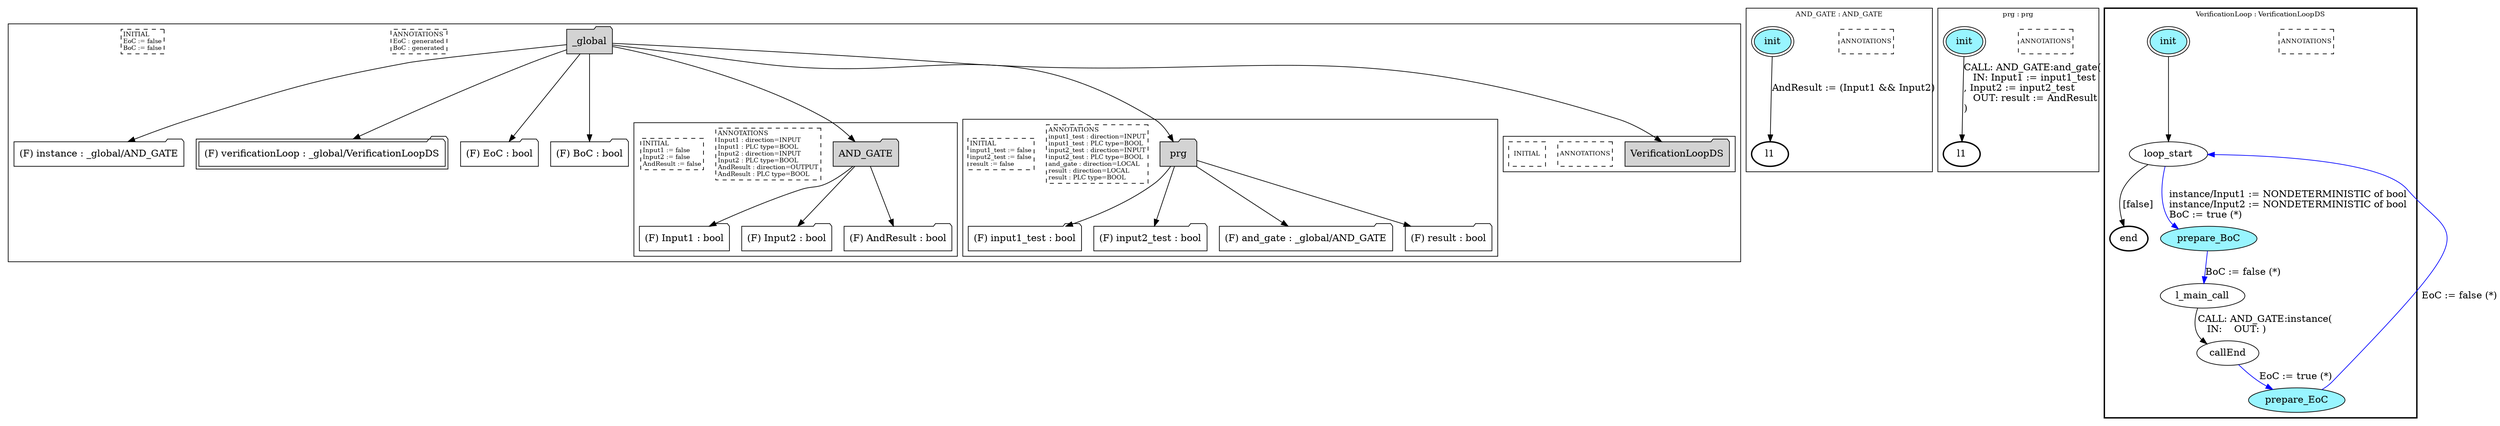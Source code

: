 digraph G {
	subgraph cluster__global1427396510 {
		node [shape="folder", style="filled"];
		//label="_global";
		_global1427396510 [label="_global"];
		_global1427396510 -> instance2136793918;
		instance2136793918 [label = "(F) instance : _global/AND_GATE", fillcolor="white" ];
		_global1427396510 -> verificationLoop578458429;
		verificationLoop578458429 [label = "(F) verificationLoop : _global/VerificationLoopDS", fillcolor="white" , peripheries=2];
		_global1427396510 -> EoC11529827;
		EoC11529827 [label = "(F) EoC : bool", fillcolor="white" ];
		_global1427396510 -> BoC1400677006;
		BoC1400677006 [label = "(F) BoC : bool", fillcolor="white" ];
		_global1427396510 -> AND_GATE1489251468;
		subgraph cluster_AND_GATE1489251468 {
			node [shape="folder", style="filled"];
			//label="AND_GATE";
			AND_GATE1489251468 [label="AND_GATE"];
			AND_GATE1489251468 -> Input11566578738;
			Input11566578738 [label = "(F) Input1 : bool", fillcolor="white" ];
			AND_GATE1489251468 -> Input21678516587;
			Input21678516587 [label = "(F) Input2 : bool", fillcolor="white" ];
			AND_GATE1489251468 -> AndResult1257319011;
			AndResult1257319011 [label = "(F) AndResult : bool", fillcolor="white" ];
			
			annotations_pseudonode_AND_GATE1489251468 [
				label="ANNOTATIONS\lInput1 : direction=INPUT\lInput1 : PLC type=BOOL\lInput2 : direction=INPUT\lInput2 : PLC type=BOOL\lAndResult : direction=OUTPUT\lAndResult : PLC type=BOOL\l",
				fontsize=9, margin="0.04,0.04", fillcolor="white", shape="rectangle", style="dashed"];
			initamt_pseudonode_AND_GATE1489251468 [
				label="INITIAL\lInput1 := false\lInput2 := false\lAndResult := false\l",
				fontsize=9, margin="0.04,0.04", fillcolor="lightyellow", shape="rectangle", style="dashed"];
		}
		_global1427396510 -> prg1796660881;
		subgraph cluster_prg1796660881 {
			node [shape="folder", style="filled"];
			//label="prg";
			prg1796660881 [label="prg"];
			prg1796660881 -> input1_test592655690;
			input1_test592655690 [label = "(F) input1_test : bool", fillcolor="white" ];
			prg1796660881 -> input2_test218857805;
			input2_test218857805 [label = "(F) input2_test : bool", fillcolor="white" ];
			prg1796660881 -> and_gate1719990258;
			and_gate1719990258 [label = "(F) and_gate : _global/AND_GATE", fillcolor="white" ];
			prg1796660881 -> result1290584410;
			result1290584410 [label = "(F) result : bool", fillcolor="white" ];
			
			annotations_pseudonode_prg1796660881 [
				label="ANNOTATIONS\linput1_test : direction=INPUT\linput1_test : PLC type=BOOL\linput2_test : direction=INPUT\linput2_test : PLC type=BOOL\land_gate : direction=LOCAL\lresult : direction=LOCAL\lresult : PLC type=BOOL\l",
				fontsize=9, margin="0.04,0.04", fillcolor="white", shape="rectangle", style="dashed"];
			initamt_pseudonode_prg1796660881 [
				label="INITIAL\linput1_test := false\linput2_test := false\lresult := false\l",
				fontsize=9, margin="0.04,0.04", fillcolor="lightyellow", shape="rectangle", style="dashed"];
		}
		_global1427396510 -> VerificationLoopDS143830798;
		subgraph cluster_VerificationLoopDS143830798 {
			node [shape="folder", style="filled"];
			//label="VerificationLoopDS";
			VerificationLoopDS143830798 [label="VerificationLoopDS"];
			
			annotations_pseudonode_VerificationLoopDS143830798 [
				label="ANNOTATIONS",
				fontsize=9, margin="0.04,0.04", fillcolor="white", shape="rectangle", style="dashed"];
			initamt_pseudonode_VerificationLoopDS143830798 [
				label="INITIAL",
				fontsize=9, margin="0.04,0.04", fillcolor="lightyellow", shape="rectangle", style="dashed"];
		}
		
		annotations_pseudonode__global1427396510 [
			label="ANNOTATIONS\lEoC : generated\lBoC : generated\l",
			fontsize=9, margin="0.04,0.04", fillcolor="white", shape="rectangle", style="dashed"];
		initamt_pseudonode__global1427396510 [
			label="INITIAL\lEoC := false\lBoC := false\l",
			fontsize=9, margin="0.04,0.04", fillcolor="lightyellow", shape="rectangle", style="dashed"];
	}
	subgraph clusterAND_GATE {
		node [style="filled"];
		color="black";
		fontsize=10;
		ranksep=0.4;
		
		label="AND_GATE : AND_GATE";
		
		annotations_pseudonode_AND_GATE [
			label="ANNOTATIONS",
			fontsize=9, margin="0.04,0.04", fillcolor="white", shape="rectangle", style="dashed"];
		
		init_AND_GATE [label="init", color="black", fillcolor="cadetblue1", peripheries=2, shape="ellipse"];
		l1_AND_GATE [label="l1", color="black", fillcolor="white", style=bold, shape="ellipse"];
		init_AND_GATE -> l1_AND_GATE [color="black", label="AndResult := (Input1 && Input2)"];
	}
	subgraph clusterprg {
		node [style="filled"];
		color="black";
		fontsize=10;
		ranksep=0.4;
		
		label="prg : prg";
		
		annotations_pseudonode_prg [
			label="ANNOTATIONS",
			fontsize=9, margin="0.04,0.04", fillcolor="white", shape="rectangle", style="dashed"];
		
		init_prg [label="init", color="black", fillcolor="cadetblue1", peripheries=2, shape="ellipse"];
		l1_prg [label="l1", color="black", fillcolor="white", style=bold, shape="ellipse"];
		init_prg -> l1_prg [color="black", label="CALL: AND_GATE:and_gate(\l   IN: Input1 := input1_test\l, Input2 := input2_test\l   OUT: result := AndResult\l)\l"];
	}
	subgraph clusterVerificationLoop {
		node [style="filled"];
		style=bold;
		color="black";
		fontsize=10;
		ranksep=0.4;
		
		label="VerificationLoop : VerificationLoopDS";
		
		annotations_pseudonode_VerificationLoop [
			label="ANNOTATIONS",
			fontsize=9, margin="0.04,0.04", fillcolor="white", shape="rectangle", style="dashed"];
		
		init_VerificationLoop [label="init", color="black", fillcolor="cadetblue1", peripheries=2, shape="ellipse"];
		end_VerificationLoop [label="end", color="black", fillcolor="cadetblue1", style=bold, shape="ellipse"];
		loop_start_VerificationLoop [label="loop_start", color="black", fillcolor="white", shape="ellipse"];
		prepare_BoC_VerificationLoop [label="prepare_BoC", color="black", fillcolor="cadetblue1", shape="ellipse"];
		l_main_call_VerificationLoop [label="l_main_call", color="black", fillcolor="white", shape="ellipse"];
		callEnd_VerificationLoop [label="callEnd", color="black", fillcolor="white", shape="ellipse"];
		prepare_EoC_VerificationLoop [label="prepare_EoC", color="black", fillcolor="cadetblue1", shape="ellipse"];
		init_VerificationLoop -> loop_start_VerificationLoop [color="black", label=""];
		loop_start_VerificationLoop -> prepare_BoC_VerificationLoop [color="blue", label="instance/Input1 := NONDETERMINISTIC of bool\linstance/Input2 := NONDETERMINISTIC of bool\lBoC := true (*)\l"];
		prepare_BoC_VerificationLoop -> l_main_call_VerificationLoop [color="blue", label="BoC := false (*)"];
		l_main_call_VerificationLoop -> callEnd_VerificationLoop [color="black", label="CALL: AND_GATE:instance(\l   IN:    OUT: )\l"];
		callEnd_VerificationLoop -> prepare_EoC_VerificationLoop [color="blue", label="EoC := true (*)"];
		prepare_EoC_VerificationLoop -> loop_start_VerificationLoop [color="blue", label="EoC := false (*)"];
		loop_start_VerificationLoop -> end_VerificationLoop [color="black", label="[false]"];
	}
}

